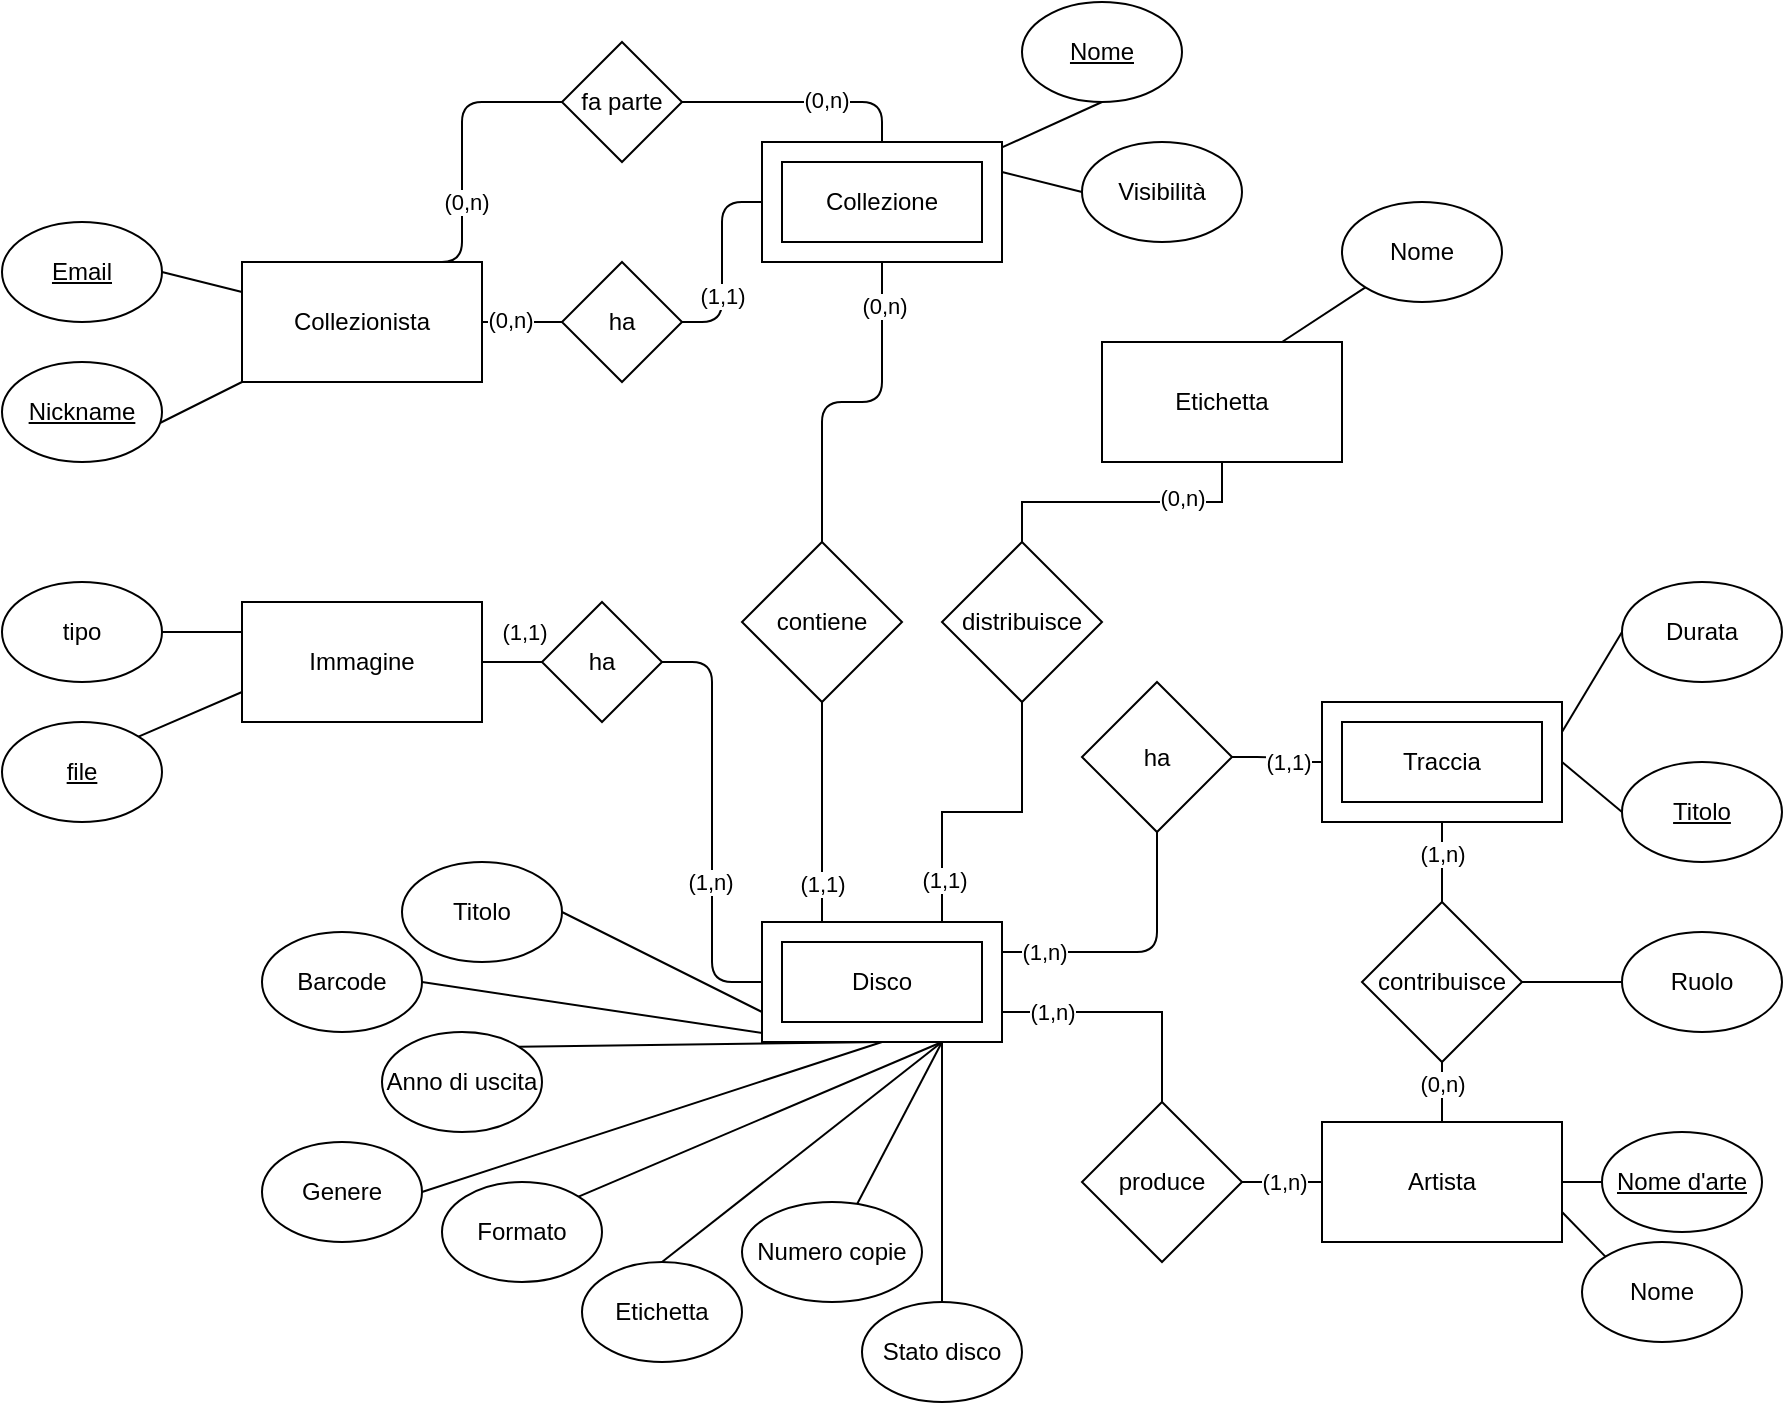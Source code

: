 <mxfile version="21.6.2" type="device">
  <diagram id="R2lEEEUBdFMjLlhIrx00" name="Page-1">
    <mxGraphModel dx="1900" dy="1615" grid="1" gridSize="10" guides="1" tooltips="1" connect="1" arrows="1" fold="1" page="1" pageScale="1" pageWidth="850" pageHeight="1100" math="0" shadow="0" extFonts="Permanent Marker^https://fonts.googleapis.com/css?family=Permanent+Marker">
      <root>
        <mxCell id="0" />
        <mxCell id="1" parent="0" />
        <mxCell id="YJRpV-6I6PbXK376YmPo-45" style="edgeStyle=orthogonalEdgeStyle;orthogonalLoop=1;jettySize=auto;html=1;exitX=1;exitY=0.5;exitDx=0;exitDy=0;endArrow=none;endFill=0;" parent="1" source="YJRpV-6I6PbXK376YmPo-1" target="YJRpV-6I6PbXK376YmPo-44" edge="1">
          <mxGeometry relative="1" as="geometry" />
        </mxCell>
        <mxCell id="YJRpV-6I6PbXK376YmPo-58" value="(0,n)" style="edgeLabel;html=1;align=center;verticalAlign=middle;resizable=0;points=[];" parent="YJRpV-6I6PbXK376YmPo-45" vertex="1" connectable="0">
          <mxGeometry x="-0.288" y="1" relative="1" as="geometry">
            <mxPoint as="offset" />
          </mxGeometry>
        </mxCell>
        <mxCell id="YJRpV-6I6PbXK376YmPo-51" style="edgeStyle=orthogonalEdgeStyle;orthogonalLoop=1;jettySize=auto;html=1;exitX=0.75;exitY=0;exitDx=0;exitDy=0;entryX=0;entryY=0.5;entryDx=0;entryDy=0;shadow=0;fillOpacity=100;strokeOpacity=100;flowAnimation=0;noJump=0;enumerate=0;comic=0;backgroundOutline=0;endArrow=none;endFill=0;" parent="1" source="YJRpV-6I6PbXK376YmPo-1" target="YJRpV-6I6PbXK376YmPo-50" edge="1">
          <mxGeometry relative="1" as="geometry">
            <Array as="points">
              <mxPoint x="180" y="-60" />
            </Array>
          </mxGeometry>
        </mxCell>
        <mxCell id="7gbNZNiF9psc7FA7MkVE-54" value="(0,n)" style="edgeLabel;html=1;align=center;verticalAlign=middle;resizable=0;points=[];" parent="YJRpV-6I6PbXK376YmPo-51" vertex="1" connectable="0">
          <mxGeometry x="-0.327" y="-2" relative="1" as="geometry">
            <mxPoint as="offset" />
          </mxGeometry>
        </mxCell>
        <mxCell id="YJRpV-6I6PbXK376YmPo-1" value="Collezionista" style="rounded=0;whiteSpace=wrap;html=1;" parent="1" vertex="1">
          <mxGeometry x="70" y="20" width="120" height="60" as="geometry" />
        </mxCell>
        <mxCell id="YJRpV-6I6PbXK376YmPo-12" style="rounded=0;orthogonalLoop=1;jettySize=auto;html=1;exitX=0.5;exitY=1;exitDx=0;exitDy=0;endArrow=none;endFill=0;" parent="1" source="YJRpV-6I6PbXK376YmPo-2" target="YJRpV-6I6PbXK376YmPo-1" edge="1">
          <mxGeometry relative="1" as="geometry" />
        </mxCell>
        <mxCell id="YJRpV-6I6PbXK376YmPo-2" value="&lt;u&gt;Nickname&lt;/u&gt;" style="ellipse;whiteSpace=wrap;html=1;rounded=0;" parent="1" vertex="1">
          <mxGeometry x="-50" y="70" width="80" height="50" as="geometry" />
        </mxCell>
        <mxCell id="YJRpV-6I6PbXK376YmPo-13" style="rounded=0;orthogonalLoop=1;jettySize=auto;html=1;exitX=1;exitY=0.5;exitDx=0;exitDy=0;endArrow=none;endFill=0;" parent="1" source="YJRpV-6I6PbXK376YmPo-3" target="YJRpV-6I6PbXK376YmPo-1" edge="1">
          <mxGeometry relative="1" as="geometry" />
        </mxCell>
        <mxCell id="YJRpV-6I6PbXK376YmPo-3" value="&lt;u&gt;Email&lt;/u&gt;" style="ellipse;whiteSpace=wrap;html=1;rounded=0;" parent="1" vertex="1">
          <mxGeometry x="-50" width="80" height="50" as="geometry" />
        </mxCell>
        <mxCell id="YJRpV-6I6PbXK376YmPo-14" style="rounded=0;orthogonalLoop=1;jettySize=auto;html=1;exitX=0.5;exitY=1;exitDx=0;exitDy=0;endArrow=none;endFill=0;" parent="1" source="YJRpV-6I6PbXK376YmPo-4" target="YJRpV-6I6PbXK376YmPo-5" edge="1">
          <mxGeometry relative="1" as="geometry" />
        </mxCell>
        <mxCell id="YJRpV-6I6PbXK376YmPo-4" value="&lt;u&gt;Nome&lt;/u&gt;" style="ellipse;whiteSpace=wrap;html=1;rounded=0;" parent="1" vertex="1">
          <mxGeometry x="460" y="-110" width="80" height="50" as="geometry" />
        </mxCell>
        <mxCell id="YJRpV-6I6PbXK376YmPo-42" style="edgeStyle=orthogonalEdgeStyle;orthogonalLoop=1;jettySize=auto;html=1;exitX=0.5;exitY=1;exitDx=0;exitDy=0;entryX=0.5;entryY=0;entryDx=0;entryDy=0;endArrow=none;endFill=0;" parent="1" source="YJRpV-6I6PbXK376YmPo-5" target="YJRpV-6I6PbXK376YmPo-40" edge="1">
          <mxGeometry relative="1" as="geometry" />
        </mxCell>
        <mxCell id="7gbNZNiF9psc7FA7MkVE-52" value="(0,n)" style="edgeLabel;html=1;align=center;verticalAlign=middle;resizable=0;points=[];" parent="YJRpV-6I6PbXK376YmPo-42" vertex="1" connectable="0">
          <mxGeometry x="-0.75" y="1" relative="1" as="geometry">
            <mxPoint as="offset" />
          </mxGeometry>
        </mxCell>
        <mxCell id="YJRpV-6I6PbXK376YmPo-5" value="Collezione" style="rounded=0;whiteSpace=wrap;html=1;" parent="1" vertex="1">
          <mxGeometry x="330" y="-40" width="120" height="60" as="geometry" />
        </mxCell>
        <mxCell id="YJRpV-6I6PbXK376YmPo-6" value="Immagine" style="rounded=0;whiteSpace=wrap;html=1;" parent="1" vertex="1">
          <mxGeometry x="70" y="190" width="120" height="60" as="geometry" />
        </mxCell>
        <mxCell id="YJRpV-6I6PbXK376YmPo-23" style="orthogonalLoop=1;jettySize=auto;html=1;endArrow=none;endFill=0;exitX=0.75;exitY=1;exitDx=0;exitDy=0;" parent="1" source="YJRpV-6I6PbXK376YmPo-7" target="YJRpV-6I6PbXK376YmPo-21" edge="1">
          <mxGeometry relative="1" as="geometry">
            <mxPoint x="430" y="420" as="sourcePoint" />
          </mxGeometry>
        </mxCell>
        <mxCell id="YJRpV-6I6PbXK376YmPo-25" style="orthogonalLoop=1;jettySize=auto;html=1;exitX=0.5;exitY=1;exitDx=0;exitDy=0;entryX=1;entryY=0;entryDx=0;entryDy=0;endArrow=none;endFill=0;" parent="1" source="YJRpV-6I6PbXK376YmPo-7" target="YJRpV-6I6PbXK376YmPo-19" edge="1">
          <mxGeometry relative="1" as="geometry" />
        </mxCell>
        <mxCell id="YJRpV-6I6PbXK376YmPo-27" style="orthogonalLoop=1;jettySize=auto;html=1;exitX=0.25;exitY=1;exitDx=0;exitDy=0;entryX=1;entryY=0.5;entryDx=0;entryDy=0;endArrow=none;endFill=0;" parent="1" source="YJRpV-6I6PbXK376YmPo-7" target="YJRpV-6I6PbXK376YmPo-18" edge="1">
          <mxGeometry relative="1" as="geometry" />
        </mxCell>
        <mxCell id="YJRpV-6I6PbXK376YmPo-28" style="orthogonalLoop=1;jettySize=auto;html=1;exitX=0.5;exitY=1;exitDx=0;exitDy=0;entryX=1;entryY=0.5;entryDx=0;entryDy=0;endArrow=none;endFill=0;" parent="1" source="YJRpV-6I6PbXK376YmPo-7" target="YJRpV-6I6PbXK376YmPo-15" edge="1">
          <mxGeometry relative="1" as="geometry" />
        </mxCell>
        <mxCell id="YJRpV-6I6PbXK376YmPo-29" style="orthogonalLoop=1;jettySize=auto;html=1;exitX=0.75;exitY=1;exitDx=0;exitDy=0;entryX=1;entryY=0;entryDx=0;entryDy=0;endArrow=none;endFill=0;" parent="1" source="YJRpV-6I6PbXK376YmPo-7" target="YJRpV-6I6PbXK376YmPo-16" edge="1">
          <mxGeometry relative="1" as="geometry" />
        </mxCell>
        <mxCell id="YJRpV-6I6PbXK376YmPo-30" style="orthogonalLoop=1;jettySize=auto;html=1;exitX=0;exitY=0.75;exitDx=0;exitDy=0;entryX=1;entryY=0.5;entryDx=0;entryDy=0;endArrow=none;endFill=0;" parent="1" source="YJRpV-6I6PbXK376YmPo-7" target="YJRpV-6I6PbXK376YmPo-17" edge="1">
          <mxGeometry relative="1" as="geometry" />
        </mxCell>
        <mxCell id="YJRpV-6I6PbXK376YmPo-38" style="edgeStyle=orthogonalEdgeStyle;orthogonalLoop=1;jettySize=auto;html=1;exitX=0;exitY=0;exitDx=120;exitDy=15;endArrow=none;endFill=0;exitPerimeter=0;" parent="1" source="7gbNZNiF9psc7FA7MkVE-36" target="YJRpV-6I6PbXK376YmPo-37" edge="1">
          <mxGeometry relative="1" as="geometry" />
        </mxCell>
        <mxCell id="7gbNZNiF9psc7FA7MkVE-57" value="(1,n)" style="edgeLabel;html=1;align=center;verticalAlign=middle;resizable=0;points=[];" parent="YJRpV-6I6PbXK376YmPo-38" vertex="1" connectable="0">
          <mxGeometry x="-0.693" relative="1" as="geometry">
            <mxPoint as="offset" />
          </mxGeometry>
        </mxCell>
        <mxCell id="7gbNZNiF9psc7FA7MkVE-28" value="" style="edgeStyle=orthogonalEdgeStyle;rounded=0;orthogonalLoop=1;jettySize=auto;html=1;endArrow=none;endFill=0;exitX=0;exitY=0;exitDx=120;exitDy=45;exitPerimeter=0;" parent="1" source="7gbNZNiF9psc7FA7MkVE-36" target="7gbNZNiF9psc7FA7MkVE-27" edge="1">
          <mxGeometry relative="1" as="geometry" />
        </mxCell>
        <mxCell id="7gbNZNiF9psc7FA7MkVE-61" value="(1,n)" style="edgeLabel;html=1;align=center;verticalAlign=middle;resizable=0;points=[];" parent="7gbNZNiF9psc7FA7MkVE-28" vertex="1" connectable="0">
          <mxGeometry x="-0.609" relative="1" as="geometry">
            <mxPoint as="offset" />
          </mxGeometry>
        </mxCell>
        <mxCell id="YJRpV-6I6PbXK376YmPo-7" value="Disco" style="rounded=0;whiteSpace=wrap;html=1;" parent="1" vertex="1">
          <mxGeometry x="330" y="350" width="120" height="60" as="geometry" />
        </mxCell>
        <mxCell id="7gbNZNiF9psc7FA7MkVE-20" value="" style="edgeStyle=orthogonalEdgeStyle;rounded=0;orthogonalLoop=1;jettySize=auto;html=1;endArrow=none;endFill=0;" parent="1" source="YJRpV-6I6PbXK376YmPo-9" target="7gbNZNiF9psc7FA7MkVE-19" edge="1">
          <mxGeometry relative="1" as="geometry" />
        </mxCell>
        <mxCell id="7gbNZNiF9psc7FA7MkVE-59" value="(1,n)" style="edgeLabel;html=1;align=center;verticalAlign=middle;resizable=0;points=[];" parent="7gbNZNiF9psc7FA7MkVE-20" vertex="1" connectable="0">
          <mxGeometry x="-0.204" relative="1" as="geometry">
            <mxPoint as="offset" />
          </mxGeometry>
        </mxCell>
        <mxCell id="YJRpV-6I6PbXK376YmPo-9" value="Traccia" style="rounded=0;whiteSpace=wrap;html=1;" parent="1" vertex="1">
          <mxGeometry x="610" y="240" width="120" height="60" as="geometry" />
        </mxCell>
        <mxCell id="YJRpV-6I6PbXK376YmPo-15" value="Genere" style="ellipse;whiteSpace=wrap;html=1;rounded=0;" parent="1" vertex="1">
          <mxGeometry x="80" y="460" width="80" height="50" as="geometry" />
        </mxCell>
        <mxCell id="YJRpV-6I6PbXK376YmPo-16" value="Formato" style="ellipse;whiteSpace=wrap;html=1;rounded=0;" parent="1" vertex="1">
          <mxGeometry x="170" y="480" width="80" height="50" as="geometry" />
        </mxCell>
        <mxCell id="YJRpV-6I6PbXK376YmPo-17" value="Titolo" style="ellipse;whiteSpace=wrap;html=1;rounded=0;" parent="1" vertex="1">
          <mxGeometry x="150" y="320" width="80" height="50" as="geometry" />
        </mxCell>
        <mxCell id="YJRpV-6I6PbXK376YmPo-18" value="Barcode" style="ellipse;whiteSpace=wrap;html=1;rounded=0;" parent="1" vertex="1">
          <mxGeometry x="80" y="355" width="80" height="50" as="geometry" />
        </mxCell>
        <mxCell id="YJRpV-6I6PbXK376YmPo-19" value="Anno di uscita" style="ellipse;whiteSpace=wrap;html=1;rounded=0;" parent="1" vertex="1">
          <mxGeometry x="140" y="405" width="80" height="50" as="geometry" />
        </mxCell>
        <mxCell id="YJRpV-6I6PbXK376YmPo-21" value="Stato disco" style="ellipse;whiteSpace=wrap;html=1;rounded=0;" parent="1" vertex="1">
          <mxGeometry x="380" y="540" width="80" height="50" as="geometry" />
        </mxCell>
        <mxCell id="YJRpV-6I6PbXK376YmPo-31" value="" style="orthogonalLoop=1;jettySize=auto;html=1;exitX=0.75;exitY=1;exitDx=0;exitDy=0;entryX=0.5;entryY=0;entryDx=0;entryDy=0;endArrow=none;endFill=0;" parent="1" source="YJRpV-6I6PbXK376YmPo-7" target="YJRpV-6I6PbXK376YmPo-20" edge="1">
          <mxGeometry relative="1" as="geometry">
            <mxPoint x="360" y="290" as="sourcePoint" />
            <mxPoint x="510" y="460" as="targetPoint" />
          </mxGeometry>
        </mxCell>
        <mxCell id="YJRpV-6I6PbXK376YmPo-20" value="Etichetta" style="ellipse;whiteSpace=wrap;html=1;rounded=0;" parent="1" vertex="1">
          <mxGeometry x="240" y="520" width="80" height="50" as="geometry" />
        </mxCell>
        <mxCell id="YJRpV-6I6PbXK376YmPo-36" style="edgeStyle=orthogonalEdgeStyle;orthogonalLoop=1;jettySize=auto;html=1;exitX=1;exitY=0.5;exitDx=0;exitDy=0;entryX=0;entryY=0.5;entryDx=0;entryDy=0;endArrow=none;endFill=0;" parent="1" source="YJRpV-6I6PbXK376YmPo-34" target="YJRpV-6I6PbXK376YmPo-7" edge="1">
          <mxGeometry relative="1" as="geometry" />
        </mxCell>
        <mxCell id="YJRpV-6I6PbXK376YmPo-64" value="(1,n)" style="edgeLabel;html=1;align=center;verticalAlign=middle;resizable=0;points=[];" parent="YJRpV-6I6PbXK376YmPo-36" vertex="1" connectable="0">
          <mxGeometry x="0.223" y="-1" relative="1" as="geometry">
            <mxPoint y="6" as="offset" />
          </mxGeometry>
        </mxCell>
        <mxCell id="7gbNZNiF9psc7FA7MkVE-38" style="edgeStyle=orthogonalEdgeStyle;rounded=0;orthogonalLoop=1;jettySize=auto;html=1;entryX=1;entryY=0.5;entryDx=0;entryDy=0;endArrow=none;endFill=0;" parent="1" source="YJRpV-6I6PbXK376YmPo-34" target="YJRpV-6I6PbXK376YmPo-6" edge="1">
          <mxGeometry relative="1" as="geometry" />
        </mxCell>
        <mxCell id="7gbNZNiF9psc7FA7MkVE-39" value="(1,1)" style="edgeLabel;html=1;align=center;verticalAlign=middle;resizable=0;points=[];" parent="7gbNZNiF9psc7FA7MkVE-38" vertex="1" connectable="0">
          <mxGeometry x="0.789" relative="1" as="geometry">
            <mxPoint x="15" y="-15" as="offset" />
          </mxGeometry>
        </mxCell>
        <mxCell id="YJRpV-6I6PbXK376YmPo-34" value="ha" style="rhombus;whiteSpace=wrap;html=1;" parent="1" vertex="1">
          <mxGeometry x="220" y="190" width="60" height="60" as="geometry" />
        </mxCell>
        <mxCell id="YJRpV-6I6PbXK376YmPo-39" style="edgeStyle=orthogonalEdgeStyle;orthogonalLoop=1;jettySize=auto;html=1;exitX=1;exitY=0.5;exitDx=0;exitDy=0;entryX=0;entryY=0.5;entryDx=0;entryDy=0;endArrow=none;endFill=0;" parent="1" source="YJRpV-6I6PbXK376YmPo-37" target="YJRpV-6I6PbXK376YmPo-9" edge="1">
          <mxGeometry relative="1" as="geometry" />
        </mxCell>
        <mxCell id="7gbNZNiF9psc7FA7MkVE-58" value="(1,1)" style="edgeLabel;html=1;align=center;verticalAlign=middle;resizable=0;points=[];" parent="YJRpV-6I6PbXK376YmPo-39" vertex="1" connectable="0">
          <mxGeometry x="0.353" y="-1" relative="1" as="geometry">
            <mxPoint x="-2" y="-1" as="offset" />
          </mxGeometry>
        </mxCell>
        <mxCell id="YJRpV-6I6PbXK376YmPo-37" value="ha" style="rhombus;whiteSpace=wrap;html=1;" parent="1" vertex="1">
          <mxGeometry x="490" y="230" width="75" height="75" as="geometry" />
        </mxCell>
        <mxCell id="YJRpV-6I6PbXK376YmPo-43" style="edgeStyle=orthogonalEdgeStyle;orthogonalLoop=1;jettySize=auto;html=1;exitX=0.5;exitY=1;exitDx=0;exitDy=0;endArrow=none;endFill=0;entryX=0;entryY=0;entryDx=30;entryDy=0;entryPerimeter=0;" parent="1" source="YJRpV-6I6PbXK376YmPo-40" target="7gbNZNiF9psc7FA7MkVE-36" edge="1">
          <mxGeometry relative="1" as="geometry" />
        </mxCell>
        <mxCell id="7gbNZNiF9psc7FA7MkVE-51" value="(1,1)" style="edgeLabel;html=1;align=center;verticalAlign=middle;resizable=0;points=[];" parent="YJRpV-6I6PbXK376YmPo-43" vertex="1" connectable="0">
          <mxGeometry x="-0.644" y="1" relative="1" as="geometry">
            <mxPoint x="-1" y="71" as="offset" />
          </mxGeometry>
        </mxCell>
        <mxCell id="YJRpV-6I6PbXK376YmPo-40" value="contiene" style="rhombus;whiteSpace=wrap;html=1;" parent="1" vertex="1">
          <mxGeometry x="320" y="160" width="80" height="80" as="geometry" />
        </mxCell>
        <mxCell id="YJRpV-6I6PbXK376YmPo-46" style="edgeStyle=orthogonalEdgeStyle;orthogonalLoop=1;jettySize=auto;html=1;exitX=1;exitY=0.5;exitDx=0;exitDy=0;entryX=0;entryY=0.5;entryDx=0;entryDy=0;endArrow=none;endFill=0;" parent="1" source="YJRpV-6I6PbXK376YmPo-44" target="YJRpV-6I6PbXK376YmPo-5" edge="1">
          <mxGeometry relative="1" as="geometry" />
        </mxCell>
        <mxCell id="YJRpV-6I6PbXK376YmPo-59" value="(1,1)" style="edgeLabel;html=1;align=center;verticalAlign=middle;resizable=0;points=[];" parent="YJRpV-6I6PbXK376YmPo-46" vertex="1" connectable="0">
          <mxGeometry x="-0.335" relative="1" as="geometry">
            <mxPoint as="offset" />
          </mxGeometry>
        </mxCell>
        <mxCell id="YJRpV-6I6PbXK376YmPo-44" value="ha" style="rhombus;whiteSpace=wrap;html=1;" parent="1" vertex="1">
          <mxGeometry x="230" y="20" width="60" height="60" as="geometry" />
        </mxCell>
        <mxCell id="YJRpV-6I6PbXK376YmPo-52" style="edgeStyle=orthogonalEdgeStyle;orthogonalLoop=1;jettySize=auto;html=1;exitX=0.5;exitY=0;exitDx=0;exitDy=0;entryX=1;entryY=0.5;entryDx=0;entryDy=0;endArrow=none;endFill=0;" parent="1" source="YJRpV-6I6PbXK376YmPo-5" target="YJRpV-6I6PbXK376YmPo-50" edge="1">
          <mxGeometry relative="1" as="geometry">
            <mxPoint x="340" y="-70" as="targetPoint" />
          </mxGeometry>
        </mxCell>
        <mxCell id="7gbNZNiF9psc7FA7MkVE-55" value="(0,n)" style="edgeLabel;html=1;align=center;verticalAlign=middle;resizable=0;points=[];" parent="YJRpV-6I6PbXK376YmPo-52" vertex="1" connectable="0">
          <mxGeometry x="-0.2" y="-1" relative="1" as="geometry">
            <mxPoint as="offset" />
          </mxGeometry>
        </mxCell>
        <mxCell id="YJRpV-6I6PbXK376YmPo-50" value="fa parte" style="rhombus;whiteSpace=wrap;html=1;" parent="1" vertex="1">
          <mxGeometry x="230" y="-90" width="60" height="60" as="geometry" />
        </mxCell>
        <mxCell id="7gbNZNiF9psc7FA7MkVE-1" value="Visibilità" style="ellipse;whiteSpace=wrap;html=1;rounded=0;" parent="1" vertex="1">
          <mxGeometry x="490" y="-40" width="80" height="50" as="geometry" />
        </mxCell>
        <mxCell id="7gbNZNiF9psc7FA7MkVE-3" style="rounded=0;orthogonalLoop=1;jettySize=auto;html=1;exitX=0;exitY=0.5;exitDx=0;exitDy=0;endArrow=none;endFill=0;entryX=1;entryY=0.25;entryDx=0;entryDy=0;" parent="1" source="7gbNZNiF9psc7FA7MkVE-1" target="YJRpV-6I6PbXK376YmPo-5" edge="1">
          <mxGeometry relative="1" as="geometry">
            <mxPoint x="490" y="-20" as="sourcePoint" />
            <mxPoint x="440" y="30" as="targetPoint" />
          </mxGeometry>
        </mxCell>
        <mxCell id="7gbNZNiF9psc7FA7MkVE-4" value="Numero copie" style="ellipse;whiteSpace=wrap;html=1;rounded=0;" parent="1" vertex="1">
          <mxGeometry x="320" y="490" width="90" height="50" as="geometry" />
        </mxCell>
        <mxCell id="7gbNZNiF9psc7FA7MkVE-5" style="orthogonalLoop=1;jettySize=auto;html=1;exitX=0.75;exitY=1;exitDx=0;exitDy=0;endArrow=none;endFill=0;" parent="1" source="YJRpV-6I6PbXK376YmPo-7" target="7gbNZNiF9psc7FA7MkVE-4" edge="1">
          <mxGeometry relative="1" as="geometry">
            <mxPoint x="430" y="320" as="sourcePoint" />
            <mxPoint x="480" y="420" as="targetPoint" />
          </mxGeometry>
        </mxCell>
        <mxCell id="7gbNZNiF9psc7FA7MkVE-6" value="tipo" style="ellipse;whiteSpace=wrap;html=1;rounded=0;" parent="1" vertex="1">
          <mxGeometry x="-50" y="180" width="80" height="50" as="geometry" />
        </mxCell>
        <mxCell id="7gbNZNiF9psc7FA7MkVE-8" style="orthogonalLoop=1;jettySize=auto;html=1;exitX=0;exitY=0.25;exitDx=0;exitDy=0;entryX=1;entryY=0.5;entryDx=0;entryDy=0;endArrow=none;endFill=0;" parent="1" source="YJRpV-6I6PbXK376YmPo-6" target="7gbNZNiF9psc7FA7MkVE-6" edge="1">
          <mxGeometry relative="1" as="geometry">
            <mxPoint x="61" y="244" as="sourcePoint" />
            <mxPoint x="-10" y="236" as="targetPoint" />
          </mxGeometry>
        </mxCell>
        <mxCell id="7gbNZNiF9psc7FA7MkVE-9" value="&lt;u style=&quot;&quot;&gt;file&lt;/u&gt;" style="ellipse;whiteSpace=wrap;html=1;rounded=0;" parent="1" vertex="1">
          <mxGeometry x="-50" y="250" width="80" height="50" as="geometry" />
        </mxCell>
        <mxCell id="7gbNZNiF9psc7FA7MkVE-10" style="orthogonalLoop=1;jettySize=auto;html=1;exitX=0;exitY=0.75;exitDx=0;exitDy=0;entryX=1;entryY=0;entryDx=0;entryDy=0;endArrow=none;endFill=0;" parent="1" source="YJRpV-6I6PbXK376YmPo-6" target="7gbNZNiF9psc7FA7MkVE-9" edge="1">
          <mxGeometry relative="1" as="geometry">
            <mxPoint x="80" y="215" as="sourcePoint" />
            <mxPoint x="-10" y="225" as="targetPoint" />
          </mxGeometry>
        </mxCell>
        <mxCell id="7gbNZNiF9psc7FA7MkVE-11" value="Durata" style="ellipse;whiteSpace=wrap;html=1;rounded=0;" parent="1" vertex="1">
          <mxGeometry x="760" y="180" width="80" height="50" as="geometry" />
        </mxCell>
        <mxCell id="7gbNZNiF9psc7FA7MkVE-12" value="&lt;u&gt;Titolo&lt;/u&gt;" style="ellipse;whiteSpace=wrap;html=1;rounded=0;" parent="1" vertex="1">
          <mxGeometry x="760" y="270" width="80" height="50" as="geometry" />
        </mxCell>
        <mxCell id="7gbNZNiF9psc7FA7MkVE-13" style="orthogonalLoop=1;jettySize=auto;html=1;exitX=1;exitY=0.5;exitDx=0;exitDy=0;endArrow=none;endFill=0;entryX=0;entryY=0.5;entryDx=0;entryDy=0;" parent="1" source="YJRpV-6I6PbXK376YmPo-9" target="7gbNZNiF9psc7FA7MkVE-12" edge="1">
          <mxGeometry relative="1" as="geometry">
            <mxPoint x="730" y="210" as="sourcePoint" />
            <mxPoint x="830" y="210" as="targetPoint" />
          </mxGeometry>
        </mxCell>
        <mxCell id="7gbNZNiF9psc7FA7MkVE-14" style="orthogonalLoop=1;jettySize=auto;html=1;exitX=1;exitY=0.25;exitDx=0;exitDy=0;endArrow=none;endFill=0;entryX=0;entryY=0.5;entryDx=0;entryDy=0;" parent="1" source="YJRpV-6I6PbXK376YmPo-9" target="7gbNZNiF9psc7FA7MkVE-11" edge="1">
          <mxGeometry relative="1" as="geometry">
            <mxPoint x="630" y="120" as="sourcePoint" />
            <mxPoint x="730" y="120" as="targetPoint" />
          </mxGeometry>
        </mxCell>
        <mxCell id="7gbNZNiF9psc7FA7MkVE-16" value="Artista" style="rounded=0;whiteSpace=wrap;html=1;" parent="1" vertex="1">
          <mxGeometry x="610" y="450" width="120" height="60" as="geometry" />
        </mxCell>
        <mxCell id="7gbNZNiF9psc7FA7MkVE-21" style="edgeStyle=orthogonalEdgeStyle;rounded=0;orthogonalLoop=1;jettySize=auto;html=1;endArrow=none;endFill=0;" parent="1" source="7gbNZNiF9psc7FA7MkVE-19" target="7gbNZNiF9psc7FA7MkVE-16" edge="1">
          <mxGeometry relative="1" as="geometry" />
        </mxCell>
        <mxCell id="7gbNZNiF9psc7FA7MkVE-60" value="(0,n)" style="edgeLabel;html=1;align=center;verticalAlign=middle;resizable=0;points=[];" parent="7gbNZNiF9psc7FA7MkVE-21" vertex="1" connectable="0">
          <mxGeometry x="0.77" relative="1" as="geometry">
            <mxPoint y="-14" as="offset" />
          </mxGeometry>
        </mxCell>
        <mxCell id="7gbNZNiF9psc7FA7MkVE-19" value="contribuisce" style="rhombus;whiteSpace=wrap;html=1;rounded=0;" parent="1" vertex="1">
          <mxGeometry x="630" y="340" width="80" height="80" as="geometry" />
        </mxCell>
        <mxCell id="7gbNZNiF9psc7FA7MkVE-22" value="Ruolo" style="ellipse;whiteSpace=wrap;html=1;rounded=0;" parent="1" vertex="1">
          <mxGeometry x="760" y="355" width="80" height="50" as="geometry" />
        </mxCell>
        <mxCell id="7gbNZNiF9psc7FA7MkVE-24" style="orthogonalLoop=1;jettySize=auto;html=1;exitX=1;exitY=0.5;exitDx=0;exitDy=0;endArrow=none;endFill=0;" parent="1" source="7gbNZNiF9psc7FA7MkVE-19" target="7gbNZNiF9psc7FA7MkVE-22" edge="1">
          <mxGeometry relative="1" as="geometry">
            <mxPoint x="770" y="377" as="sourcePoint" />
            <mxPoint x="800" y="320" as="targetPoint" />
          </mxGeometry>
        </mxCell>
        <mxCell id="7gbNZNiF9psc7FA7MkVE-25" value="&lt;u&gt;Nome d&#39;arte&lt;/u&gt;" style="ellipse;whiteSpace=wrap;html=1;rounded=0;" parent="1" vertex="1">
          <mxGeometry x="750" y="455" width="80" height="50" as="geometry" />
        </mxCell>
        <mxCell id="7gbNZNiF9psc7FA7MkVE-26" style="orthogonalLoop=1;jettySize=auto;html=1;exitX=1;exitY=0.75;exitDx=0;exitDy=0;endArrow=none;endFill=0;entryX=0;entryY=0;entryDx=0;entryDy=0;" parent="1" source="7gbNZNiF9psc7FA7MkVE-16" target="7gbNZNiF9psc7FA7MkVE-33" edge="1">
          <mxGeometry relative="1" as="geometry">
            <mxPoint x="760" y="390" as="sourcePoint" />
            <mxPoint x="800" y="500" as="targetPoint" />
          </mxGeometry>
        </mxCell>
        <mxCell id="7gbNZNiF9psc7FA7MkVE-29" style="edgeStyle=orthogonalEdgeStyle;rounded=0;orthogonalLoop=1;jettySize=auto;html=1;endArrow=none;endFill=0;" parent="1" source="7gbNZNiF9psc7FA7MkVE-27" target="7gbNZNiF9psc7FA7MkVE-16" edge="1">
          <mxGeometry relative="1" as="geometry" />
        </mxCell>
        <mxCell id="7gbNZNiF9psc7FA7MkVE-63" value="(1,n)" style="edgeLabel;html=1;align=center;verticalAlign=middle;resizable=0;points=[];" parent="7gbNZNiF9psc7FA7MkVE-29" vertex="1" connectable="0">
          <mxGeometry x="0.223" relative="1" as="geometry">
            <mxPoint x="-4" as="offset" />
          </mxGeometry>
        </mxCell>
        <mxCell id="7gbNZNiF9psc7FA7MkVE-27" value="produce" style="rhombus;whiteSpace=wrap;html=1;rounded=0;" parent="1" vertex="1">
          <mxGeometry x="490" y="440" width="80" height="80" as="geometry" />
        </mxCell>
        <mxCell id="7gbNZNiF9psc7FA7MkVE-32" value="" style="verticalLabelPosition=bottom;verticalAlign=top;html=1;shape=mxgraph.basic.frame;dx=10;whiteSpace=wrap;" parent="1" vertex="1">
          <mxGeometry x="330" y="-40" width="120" height="60" as="geometry" />
        </mxCell>
        <mxCell id="7gbNZNiF9psc7FA7MkVE-33" value="Nome" style="ellipse;whiteSpace=wrap;html=1;rounded=0;" parent="1" vertex="1">
          <mxGeometry x="740" y="510" width="80" height="50" as="geometry" />
        </mxCell>
        <mxCell id="7gbNZNiF9psc7FA7MkVE-34" style="orthogonalLoop=1;jettySize=auto;html=1;exitX=1;exitY=0.5;exitDx=0;exitDy=0;endArrow=none;endFill=0;entryX=0;entryY=0.5;entryDx=0;entryDy=0;" parent="1" source="7gbNZNiF9psc7FA7MkVE-16" target="7gbNZNiF9psc7FA7MkVE-25" edge="1">
          <mxGeometry relative="1" as="geometry">
            <mxPoint x="740" y="490" as="sourcePoint" />
            <mxPoint x="762" y="527" as="targetPoint" />
          </mxGeometry>
        </mxCell>
        <mxCell id="7gbNZNiF9psc7FA7MkVE-36" value="" style="verticalLabelPosition=bottom;verticalAlign=top;html=1;shape=mxgraph.basic.frame;dx=10;whiteSpace=wrap;" parent="1" vertex="1">
          <mxGeometry x="330" y="350" width="120" height="60" as="geometry" />
        </mxCell>
        <mxCell id="7gbNZNiF9psc7FA7MkVE-37" value="" style="verticalLabelPosition=bottom;verticalAlign=top;html=1;shape=mxgraph.basic.frame;dx=10;whiteSpace=wrap;" parent="1" vertex="1">
          <mxGeometry x="610" y="240" width="120" height="60" as="geometry" />
        </mxCell>
        <mxCell id="7gbNZNiF9psc7FA7MkVE-47" value="" style="edgeStyle=orthogonalEdgeStyle;rounded=0;orthogonalLoop=1;jettySize=auto;html=1;endArrow=none;endFill=0;" parent="1" source="7gbNZNiF9psc7FA7MkVE-41" target="7gbNZNiF9psc7FA7MkVE-46" edge="1">
          <mxGeometry relative="1" as="geometry" />
        </mxCell>
        <mxCell id="7gbNZNiF9psc7FA7MkVE-50" value="(0,n)" style="edgeLabel;html=1;align=center;verticalAlign=middle;resizable=0;points=[];" parent="7gbNZNiF9psc7FA7MkVE-47" vertex="1" connectable="0">
          <mxGeometry x="-0.426" y="-2" relative="1" as="geometry">
            <mxPoint as="offset" />
          </mxGeometry>
        </mxCell>
        <mxCell id="7gbNZNiF9psc7FA7MkVE-41" value="Etichetta" style="rounded=0;whiteSpace=wrap;html=1;" parent="1" vertex="1">
          <mxGeometry x="500" y="60" width="120" height="60" as="geometry" />
        </mxCell>
        <mxCell id="7gbNZNiF9psc7FA7MkVE-43" value="Nome" style="ellipse;whiteSpace=wrap;html=1;rounded=0;" parent="1" vertex="1">
          <mxGeometry x="620" y="-10" width="80" height="50" as="geometry" />
        </mxCell>
        <mxCell id="7gbNZNiF9psc7FA7MkVE-44" style="orthogonalLoop=1;jettySize=auto;html=1;exitX=0.75;exitY=0;exitDx=0;exitDy=0;endArrow=none;endFill=0;entryX=0;entryY=1;entryDx=0;entryDy=0;" parent="1" source="7gbNZNiF9psc7FA7MkVE-41" target="7gbNZNiF9psc7FA7MkVE-43" edge="1">
          <mxGeometry relative="1" as="geometry">
            <mxPoint x="635" y="150" as="sourcePoint" />
            <mxPoint x="665" y="100" as="targetPoint" />
          </mxGeometry>
        </mxCell>
        <mxCell id="7gbNZNiF9psc7FA7MkVE-48" style="edgeStyle=orthogonalEdgeStyle;rounded=0;orthogonalLoop=1;jettySize=auto;html=1;entryX=0;entryY=0;entryDx=90;entryDy=0;entryPerimeter=0;endArrow=none;endFill=0;" parent="1" source="7gbNZNiF9psc7FA7MkVE-46" target="7gbNZNiF9psc7FA7MkVE-36" edge="1">
          <mxGeometry relative="1" as="geometry" />
        </mxCell>
        <mxCell id="7gbNZNiF9psc7FA7MkVE-49" value="(1,1)" style="edgeLabel;html=1;align=center;verticalAlign=middle;resizable=0;points=[];" parent="7gbNZNiF9psc7FA7MkVE-48" vertex="1" connectable="0">
          <mxGeometry x="0.722" y="1" relative="1" as="geometry">
            <mxPoint as="offset" />
          </mxGeometry>
        </mxCell>
        <mxCell id="7gbNZNiF9psc7FA7MkVE-46" value="distribuisce" style="rhombus;whiteSpace=wrap;html=1;rounded=0;" parent="1" vertex="1">
          <mxGeometry x="420" y="160" width="80" height="80" as="geometry" />
        </mxCell>
      </root>
    </mxGraphModel>
  </diagram>
</mxfile>
